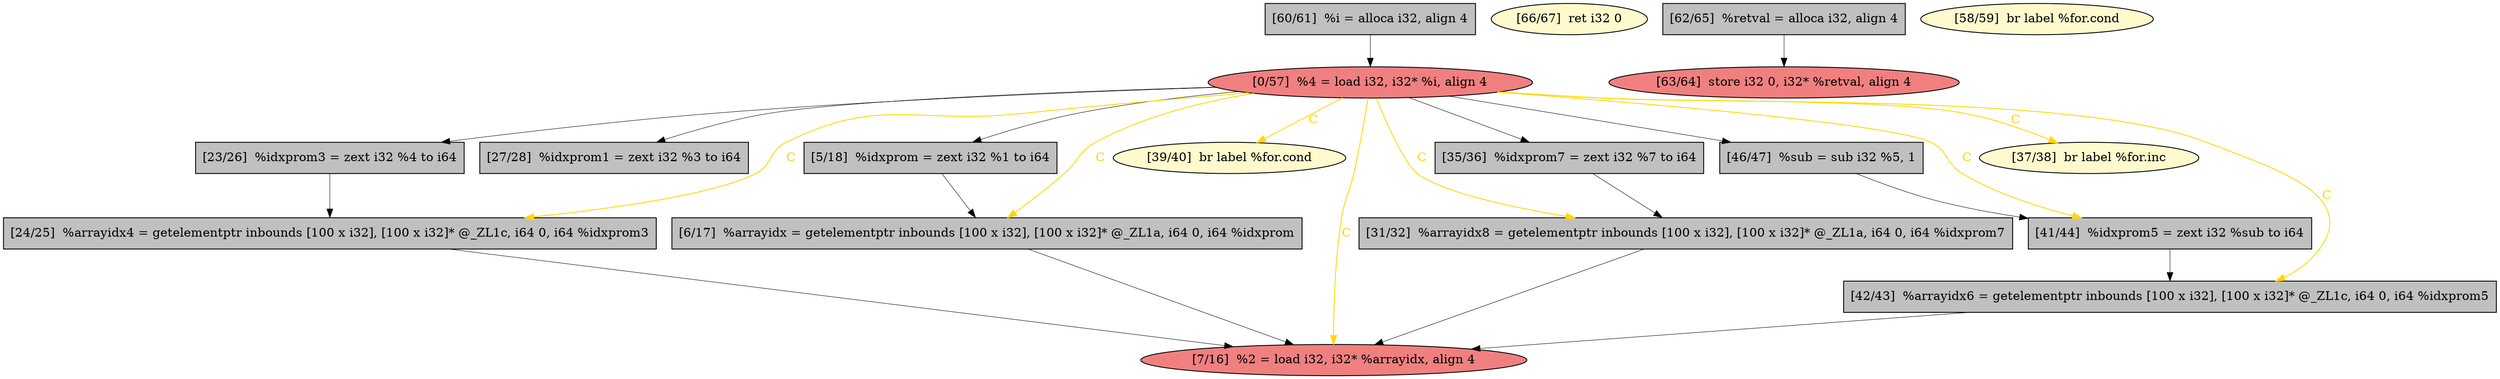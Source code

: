 
digraph G {


node85 [fillcolor=lightcoral,label="[0/57]  %4 = load i32, i32* %i, align 4",shape=ellipse,style=filled ]
node72 [fillcolor=grey,label="[5/18]  %idxprom = zext i32 %1 to i64",shape=rectangle,style=filled ]
node71 [fillcolor=grey,label="[27/28]  %idxprom1 = zext i32 %3 to i64",shape=rectangle,style=filled ]
node68 [fillcolor=grey,label="[24/25]  %arrayidx4 = getelementptr inbounds [100 x i32], [100 x i32]* @_ZL1c, i64 0, i64 %idxprom3",shape=rectangle,style=filled ]
node73 [fillcolor=lemonchiffon,label="[66/67]  ret i32 0",shape=ellipse,style=filled ]
node69 [fillcolor=grey,label="[23/26]  %idxprom3 = zext i32 %4 to i64",shape=rectangle,style=filled ]
node76 [fillcolor=lightcoral,label="[7/16]  %2 = load i32, i32* %arrayidx, align 4",shape=ellipse,style=filled ]
node86 [fillcolor=lemonchiffon,label="[39/40]  br label %for.cond",shape=ellipse,style=filled ]
node74 [fillcolor=grey,label="[46/47]  %sub = sub i32 %5, 1",shape=rectangle,style=filled ]
node75 [fillcolor=lightcoral,label="[63/64]  store i32 0, i32* %retval, align 4",shape=ellipse,style=filled ]
node77 [fillcolor=grey,label="[60/61]  %i = alloca i32, align 4",shape=rectangle,style=filled ]
node78 [fillcolor=grey,label="[6/17]  %arrayidx = getelementptr inbounds [100 x i32], [100 x i32]* @_ZL1a, i64 0, i64 %idxprom",shape=rectangle,style=filled ]
node83 [fillcolor=grey,label="[31/32]  %arrayidx8 = getelementptr inbounds [100 x i32], [100 x i32]* @_ZL1a, i64 0, i64 %idxprom7",shape=rectangle,style=filled ]
node80 [fillcolor=grey,label="[41/44]  %idxprom5 = zext i32 %sub to i64",shape=rectangle,style=filled ]
node79 [fillcolor=grey,label="[62/65]  %retval = alloca i32, align 4",shape=rectangle,style=filled ]
node84 [fillcolor=lemonchiffon,label="[58/59]  br label %for.cond",shape=ellipse,style=filled ]
node81 [fillcolor=grey,label="[35/36]  %idxprom7 = zext i32 %7 to i64",shape=rectangle,style=filled ]
node70 [fillcolor=lemonchiffon,label="[37/38]  br label %for.inc",shape=ellipse,style=filled ]
node82 [fillcolor=grey,label="[42/43]  %arrayidx6 = getelementptr inbounds [100 x i32], [100 x i32]* @_ZL1c, i64 0, i64 %idxprom5",shape=rectangle,style=filled ]

node85->node76 [style=solid,color=gold,label="C",penwidth=1.0,fontcolor=gold ]
node82->node76 [style=solid,color=black,label="",penwidth=0.5,fontcolor=black ]
node77->node85 [style=solid,color=black,label="",penwidth=0.5,fontcolor=black ]
node85->node81 [style=solid,color=black,label="",penwidth=0.5,fontcolor=black ]
node85->node83 [style=solid,color=gold,label="C",penwidth=1.0,fontcolor=gold ]
node85->node86 [style=solid,color=gold,label="C",penwidth=1.0,fontcolor=gold ]
node74->node80 [style=solid,color=black,label="",penwidth=0.5,fontcolor=black ]
node85->node69 [style=solid,color=black,label="",penwidth=0.5,fontcolor=black ]
node85->node70 [style=solid,color=gold,label="C",penwidth=1.0,fontcolor=gold ]
node85->node72 [style=solid,color=black,label="",penwidth=0.5,fontcolor=black ]
node81->node83 [style=solid,color=black,label="",penwidth=0.5,fontcolor=black ]
node79->node75 [style=solid,color=black,label="",penwidth=0.5,fontcolor=black ]
node83->node76 [style=solid,color=black,label="",penwidth=0.5,fontcolor=black ]
node85->node71 [style=solid,color=black,label="",penwidth=0.5,fontcolor=black ]
node78->node76 [style=solid,color=black,label="",penwidth=0.5,fontcolor=black ]
node85->node82 [style=solid,color=gold,label="C",penwidth=1.0,fontcolor=gold ]
node85->node74 [style=solid,color=black,label="",penwidth=0.5,fontcolor=black ]
node85->node80 [style=solid,color=gold,label="C",penwidth=1.0,fontcolor=gold ]
node68->node76 [style=solid,color=black,label="",penwidth=0.5,fontcolor=black ]
node80->node82 [style=solid,color=black,label="",penwidth=0.5,fontcolor=black ]
node72->node78 [style=solid,color=black,label="",penwidth=0.5,fontcolor=black ]
node85->node78 [style=solid,color=gold,label="C",penwidth=1.0,fontcolor=gold ]
node85->node68 [style=solid,color=gold,label="C",penwidth=1.0,fontcolor=gold ]
node69->node68 [style=solid,color=black,label="",penwidth=0.5,fontcolor=black ]


}
